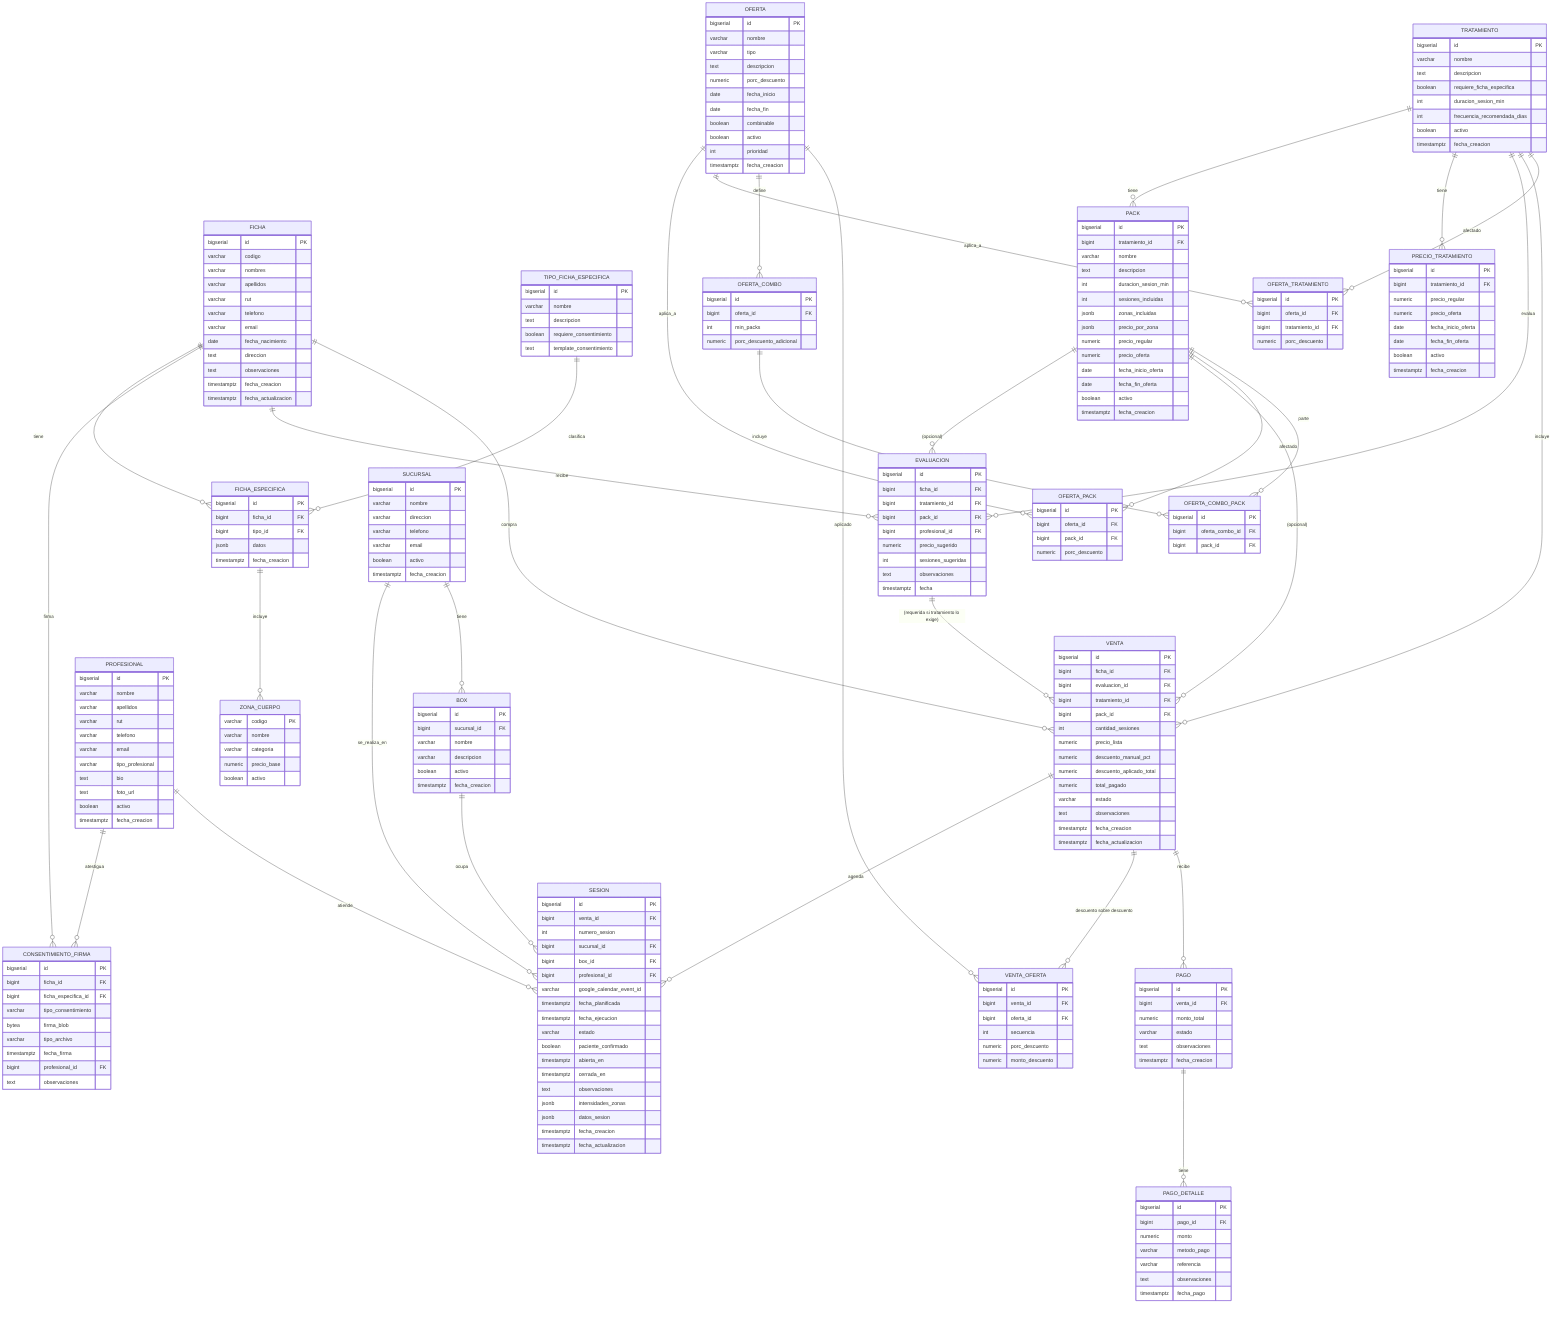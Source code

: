 erDiagram
  FICHA ||--o{ FICHA_ESPECIFICA : tiene
  FICHA ||--o{ CONSENTIMIENTO_FIRMA : firma
  TIPO_FICHA_ESPECIFICA ||--o{ FICHA_ESPECIFICA : clasifica
  FICHA_ESPECIFICA ||--o{ ZONA_CUERPO : incluye
  PROFESIONAL ||--o{ CONSENTIMIENTO_FIRMA : atestigua

  TRATAMIENTO ||--o{ PACK : tiene
  TRATAMIENTO ||--o{ PRECIO_TRATAMIENTO : tiene
  FICHA ||--o{ EVALUACION : recibe
  TRATAMIENTO ||--o{ EVALUACION : evalua
  PACK ||--o{ EVALUACION : "(opcional)"

  FICHA ||--o{ VENTA : compra
  EVALUACION ||--o{ VENTA : "(requerida si tratamiento lo exige)"
  TRATAMIENTO ||--o{ VENTA : incluye
  PACK ||--o{ VENTA : "(opcional)"

  VENTA ||--o{ SESION : agenda
  SUCURSAL ||--o{ SESION : se_realiza_en
  BOX ||--o{ SESION : ocupa
  PROFESIONAL ||--o{ SESION : atiende
  SUCURSAL ||--o{ BOX : tiene

  OFERTA ||--o{ OFERTA_PACK : aplica_a
  OFERTA ||--o{ OFERTA_TRATAMIENTO : aplica_a
  PACK ||--o{ OFERTA_PACK : afectado
  TRATAMIENTO ||--o{ OFERTA_TRATAMIENTO : afectado
  OFERTA ||--o{ OFERTA_COMBO : define
  OFERTA_COMBO ||--o{ OFERTA_COMBO_PACK : incluye
  PACK ||--o{ OFERTA_COMBO_PACK : parte

  VENTA ||--o{ VENTA_OFERTA : "descuento sobre descuento"
  OFERTA ||--o{ VENTA_OFERTA : aplicado

  VENTA ||--o{ PAGO : recibe
  PAGO ||--o{ PAGO_DETALLE : tiene

  FICHA {
    bigserial id PK
    varchar codigo
    varchar nombres
    varchar apellidos
    varchar rut
    varchar telefono
    varchar email
    date fecha_nacimiento
    text direccion
    text observaciones
    timestamptz fecha_creacion
    timestamptz fecha_actualizacion
  }

  TIPO_FICHA_ESPECIFICA {
    bigserial id PK
    varchar nombre
    text descripcion
    boolean requiere_consentimiento
    text template_consentimiento
  }

  FICHA_ESPECIFICA {
    bigserial id PK
    bigint ficha_id FK
    bigint tipo_id FK
    jsonb datos
    timestamptz fecha_creacion
  }

  CONSENTIMIENTO_FIRMA {
    bigserial id PK
    bigint ficha_id FK
    bigint ficha_especifica_id FK
    varchar tipo_consentimiento
    bytea firma_blob
    varchar tipo_archivo
    timestamptz fecha_firma
    bigint profesional_id FK
    text observaciones
  }

  ZONA_CUERPO {
    varchar codigo PK
    varchar nombre
    varchar categoria
    numeric precio_base
    boolean activo
  }

  TRATAMIENTO {
    bigserial id PK
    varchar nombre
    text descripcion
    boolean requiere_ficha_especifica
    int duracion_sesion_min
    int frecuencia_recomendada_dias
    boolean activo
    timestamptz fecha_creacion
  }

  PRECIO_TRATAMIENTO {
    bigserial id PK
    bigint tratamiento_id FK
    numeric precio_regular
    numeric precio_oferta
    date fecha_inicio_oferta
    date fecha_fin_oferta
    boolean activo
    timestamptz fecha_creacion
  }

  PACK {
    bigserial id PK
    bigint tratamiento_id FK
    varchar nombre
    text descripcion
    int duracion_sesion_min
    int sesiones_incluidas
    jsonb zonas_incluidas
    jsonb precio_por_zona
    numeric precio_regular
    numeric precio_oferta
    date fecha_inicio_oferta
    date fecha_fin_oferta
    boolean activo
    timestamptz fecha_creacion
  }

  EVALUACION {
    bigserial id PK
    bigint ficha_id FK
    bigint tratamiento_id FK
    bigint pack_id FK
    bigint profesional_id FK
    numeric precio_sugerido
    int sesiones_sugeridas
    text observaciones
    timestamptz fecha
  }

  OFERTA {
    bigserial id PK
    varchar nombre
    varchar tipo
    text descripcion
    numeric porc_descuento
    date fecha_inicio
    date fecha_fin
    boolean combinable
    boolean activo
    int prioridad
    timestamptz fecha_creacion
  }

  OFERTA_PACK {
    bigserial id PK
    bigint oferta_id FK
    bigint pack_id FK
    numeric porc_descuento
  }

  OFERTA_TRATAMIENTO {
    bigserial id PK
    bigint oferta_id FK
    bigint tratamiento_id FK
    numeric porc_descuento
  }

  OFERTA_COMBO {
    bigserial id PK
    bigint oferta_id FK
    int min_packs
    numeric porc_descuento_adicional
  }

  OFERTA_COMBO_PACK {
    bigserial id PK
    bigint oferta_combo_id FK
    bigint pack_id FK
  }

  VENTA {
    bigserial id PK
    bigint ficha_id FK
    bigint evaluacion_id FK
    bigint tratamiento_id FK
    bigint pack_id FK
    int cantidad_sesiones
    numeric precio_lista
    numeric descuento_manual_pct
    numeric descuento_aplicado_total
    numeric total_pagado
    varchar estado
    text observaciones
    timestamptz fecha_creacion
    timestamptz fecha_actualizacion
  }

  VENTA_OFERTA {
    bigserial id PK
    bigint venta_id FK
    bigint oferta_id FK
    int secuencia
    numeric porc_descuento
    numeric monto_descuento
  }

  PAGO {
    bigserial id PK
    bigint venta_id FK
    numeric monto_total
    varchar estado
    text observaciones
    timestamptz fecha_creacion
  }

  PAGO_DETALLE {
    bigserial id PK
    bigint pago_id FK
    numeric monto
    varchar metodo_pago
    varchar referencia
    text observaciones
    timestamptz fecha_pago
  }

  SUCURSAL {
    bigserial id PK
    varchar nombre
    varchar direccion
    varchar telefono
    varchar email
    boolean activo
    timestamptz fecha_creacion
  }

  BOX {
    bigserial id PK
    bigint sucursal_id FK
    varchar nombre
    varchar descripcion
    boolean activo
    timestamptz fecha_creacion
  }

  PROFESIONAL {
    bigserial id PK
    varchar nombre
    varchar apellidos
    varchar rut
    varchar telefono
    varchar email
    varchar tipo_profesional
    text bio
    text foto_url
    boolean activo
    timestamptz fecha_creacion
  }

  SESION {
    bigserial id PK
    bigint venta_id FK
    int numero_sesion
    bigint sucursal_id FK
    bigint box_id FK
    bigint profesional_id FK
    varchar google_calendar_event_id
    timestamptz fecha_planificada
    timestamptz fecha_ejecucion
    varchar estado
    boolean paciente_confirmado
    timestamptz abierta_en
    timestamptz cerrada_en
    text observaciones
    jsonb intensidades_zonas
    jsonb datos_sesion
    timestamptz fecha_creacion
    timestamptz fecha_actualizacion
  }